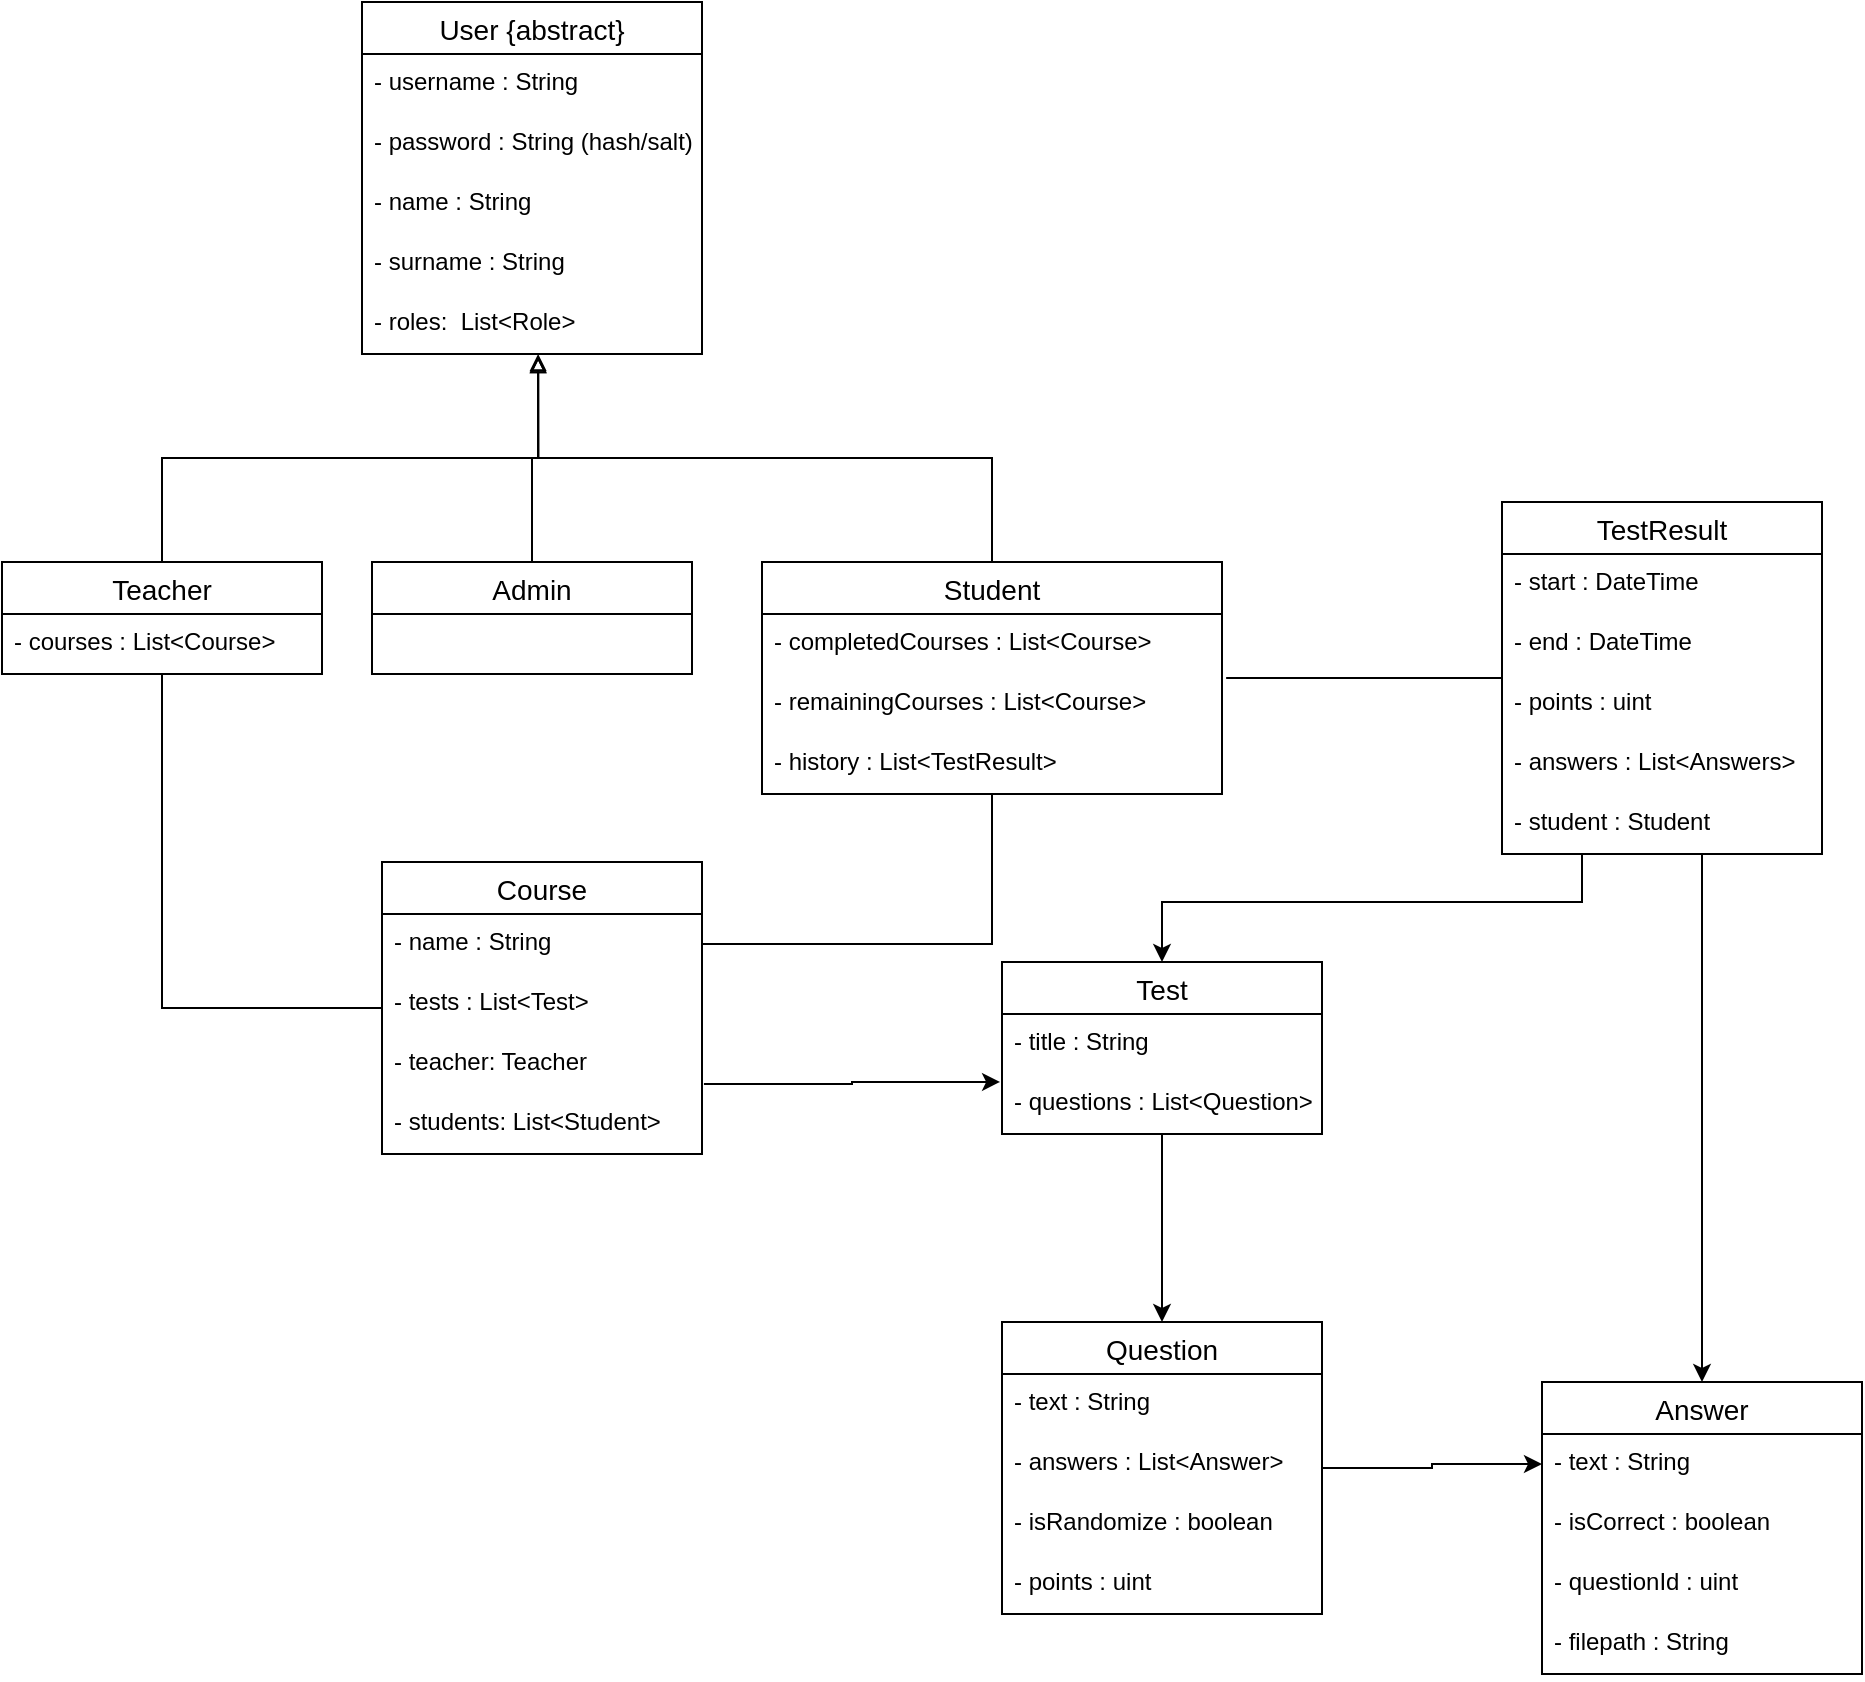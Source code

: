 <mxfile version="15.6.4" type="github">
  <diagram id="GsF133632DpX8cohmdWf" name="Page-1">
    <mxGraphModel dx="1108" dy="450" grid="1" gridSize="10" guides="1" tooltips="1" connect="1" arrows="1" fold="1" page="1" pageScale="1" pageWidth="850" pageHeight="1100" math="0" shadow="0">
      <root>
        <mxCell id="0" />
        <mxCell id="1" parent="0" />
        <mxCell id="XI93lczJGwkAh6IqiCBr-1" value="User {abstract}" style="swimlane;fontStyle=0;childLayout=stackLayout;horizontal=1;startSize=26;horizontalStack=0;resizeParent=1;resizeParentMax=0;resizeLast=0;collapsible=1;marginBottom=0;align=center;fontSize=14;" parent="1" vertex="1">
          <mxGeometry x="200" y="110" width="170" height="176" as="geometry" />
        </mxCell>
        <mxCell id="XI93lczJGwkAh6IqiCBr-2" value="- username : String" style="text;strokeColor=none;fillColor=none;spacingLeft=4;spacingRight=4;overflow=hidden;rotatable=0;points=[[0,0.5],[1,0.5]];portConstraint=eastwest;fontSize=12;" parent="XI93lczJGwkAh6IqiCBr-1" vertex="1">
          <mxGeometry y="26" width="170" height="30" as="geometry" />
        </mxCell>
        <mxCell id="XI93lczJGwkAh6IqiCBr-3" value="- password : String (hash/salt)" style="text;strokeColor=none;fillColor=none;spacingLeft=4;spacingRight=4;overflow=hidden;rotatable=0;points=[[0,0.5],[1,0.5]];portConstraint=eastwest;fontSize=12;" parent="XI93lczJGwkAh6IqiCBr-1" vertex="1">
          <mxGeometry y="56" width="170" height="30" as="geometry" />
        </mxCell>
        <mxCell id="XI93lczJGwkAh6IqiCBr-4" value="- name : String" style="text;strokeColor=none;fillColor=none;spacingLeft=4;spacingRight=4;overflow=hidden;rotatable=0;points=[[0,0.5],[1,0.5]];portConstraint=eastwest;fontSize=12;" parent="XI93lczJGwkAh6IqiCBr-1" vertex="1">
          <mxGeometry y="86" width="170" height="30" as="geometry" />
        </mxCell>
        <mxCell id="XI93lczJGwkAh6IqiCBr-5" value="- surname : String" style="text;strokeColor=none;fillColor=none;spacingLeft=4;spacingRight=4;overflow=hidden;rotatable=0;points=[[0,0.5],[1,0.5]];portConstraint=eastwest;fontSize=12;" parent="XI93lczJGwkAh6IqiCBr-1" vertex="1">
          <mxGeometry y="116" width="170" height="30" as="geometry" />
        </mxCell>
        <mxCell id="XI93lczJGwkAh6IqiCBr-11" value="- roles:  List&lt;Role&gt; " style="text;strokeColor=none;fillColor=none;spacingLeft=4;spacingRight=4;overflow=hidden;rotatable=0;points=[[0,0.5],[1,0.5]];portConstraint=eastwest;fontSize=12;" parent="XI93lczJGwkAh6IqiCBr-1" vertex="1">
          <mxGeometry y="146" width="170" height="30" as="geometry" />
        </mxCell>
        <mxCell id="XI93lczJGwkAh6IqiCBr-25" style="edgeStyle=orthogonalEdgeStyle;rounded=0;orthogonalLoop=1;jettySize=auto;html=1;entryX=-0.006;entryY=1.133;entryDx=0;entryDy=0;entryPerimeter=0;exitX=1.006;exitY=-0.167;exitDx=0;exitDy=0;exitPerimeter=0;" parent="1" source="XI93lczJGwkAh6IqiCBr-43" target="XI93lczJGwkAh6IqiCBr-23" edge="1">
          <mxGeometry relative="1" as="geometry" />
        </mxCell>
        <mxCell id="XI93lczJGwkAh6IqiCBr-40" style="edgeStyle=orthogonalEdgeStyle;rounded=0;orthogonalLoop=1;jettySize=auto;html=1;entryX=0.5;entryY=1;entryDx=0;entryDy=0;endArrow=none;endFill=0;startArrow=none;startFill=0;" parent="1" source="XI93lczJGwkAh6IqiCBr-18" target="XI93lczJGwkAh6IqiCBr-26" edge="1">
          <mxGeometry relative="1" as="geometry" />
        </mxCell>
        <mxCell id="XI93lczJGwkAh6IqiCBr-18" value="Course" style="swimlane;fontStyle=0;childLayout=stackLayout;horizontal=1;startSize=26;horizontalStack=0;resizeParent=1;resizeParentMax=0;resizeLast=0;collapsible=1;marginBottom=0;align=center;fontSize=14;" parent="1" vertex="1">
          <mxGeometry x="210" y="540" width="160" height="146" as="geometry" />
        </mxCell>
        <mxCell id="XI93lczJGwkAh6IqiCBr-19" value="- name : String" style="text;strokeColor=none;fillColor=none;spacingLeft=4;spacingRight=4;overflow=hidden;rotatable=0;points=[[0,0.5],[1,0.5]];portConstraint=eastwest;fontSize=12;" parent="XI93lczJGwkAh6IqiCBr-18" vertex="1">
          <mxGeometry y="26" width="160" height="30" as="geometry" />
        </mxCell>
        <mxCell id="XI93lczJGwkAh6IqiCBr-20" value="- tests : List&lt;Test&gt;" style="text;strokeColor=none;fillColor=none;spacingLeft=4;spacingRight=4;overflow=hidden;rotatable=0;points=[[0,0.5],[1,0.5]];portConstraint=eastwest;fontSize=12;" parent="XI93lczJGwkAh6IqiCBr-18" vertex="1">
          <mxGeometry y="56" width="160" height="30" as="geometry" />
        </mxCell>
        <mxCell id="XI93lczJGwkAh6IqiCBr-24" value="- teacher: Teacher" style="text;strokeColor=none;fillColor=none;spacingLeft=4;spacingRight=4;overflow=hidden;rotatable=0;points=[[0,0.5],[1,0.5]];portConstraint=eastwest;fontSize=12;" parent="XI93lczJGwkAh6IqiCBr-18" vertex="1">
          <mxGeometry y="86" width="160" height="30" as="geometry" />
        </mxCell>
        <mxCell id="XI93lczJGwkAh6IqiCBr-43" value="- students: List&lt;Student&gt;" style="text;strokeColor=none;fillColor=none;spacingLeft=4;spacingRight=4;overflow=hidden;rotatable=0;points=[[0,0.5],[1,0.5]];portConstraint=eastwest;fontSize=12;" parent="XI93lczJGwkAh6IqiCBr-18" vertex="1">
          <mxGeometry y="116" width="160" height="30" as="geometry" />
        </mxCell>
        <mxCell id="JYvuSjB36RLCYonH_cz1-10" style="edgeStyle=orthogonalEdgeStyle;rounded=0;orthogonalLoop=1;jettySize=auto;html=1;entryX=0.5;entryY=0;entryDx=0;entryDy=0;" parent="1" source="XI93lczJGwkAh6IqiCBr-21" target="JYvuSjB36RLCYonH_cz1-4" edge="1">
          <mxGeometry relative="1" as="geometry" />
        </mxCell>
        <mxCell id="XI93lczJGwkAh6IqiCBr-21" value="Test" style="swimlane;fontStyle=0;childLayout=stackLayout;horizontal=1;startSize=26;horizontalStack=0;resizeParent=1;resizeParentMax=0;resizeLast=0;collapsible=1;marginBottom=0;align=center;fontSize=14;" parent="1" vertex="1">
          <mxGeometry x="520" y="590" width="160" height="86" as="geometry" />
        </mxCell>
        <mxCell id="XI93lczJGwkAh6IqiCBr-23" value="- title : String" style="text;strokeColor=none;fillColor=none;spacingLeft=4;spacingRight=4;overflow=hidden;rotatable=0;points=[[0,0.5],[1,0.5]];portConstraint=eastwest;fontSize=12;" parent="XI93lczJGwkAh6IqiCBr-21" vertex="1">
          <mxGeometry y="26" width="160" height="30" as="geometry" />
        </mxCell>
        <mxCell id="JYvuSjB36RLCYonH_cz1-42" value="- questions : List&lt;Question&gt;" style="text;strokeColor=none;fillColor=none;spacingLeft=4;spacingRight=4;overflow=hidden;rotatable=0;points=[[0,0.5],[1,0.5]];portConstraint=eastwest;fontSize=12;" parent="XI93lczJGwkAh6IqiCBr-21" vertex="1">
          <mxGeometry y="56" width="160" height="30" as="geometry" />
        </mxCell>
        <mxCell id="XI93lczJGwkAh6IqiCBr-36" style="edgeStyle=orthogonalEdgeStyle;rounded=0;orthogonalLoop=1;jettySize=auto;html=1;entryX=0.518;entryY=1.033;entryDx=0;entryDy=0;entryPerimeter=0;endArrow=block;endFill=0;" parent="1" source="XI93lczJGwkAh6IqiCBr-26" target="XI93lczJGwkAh6IqiCBr-11" edge="1">
          <mxGeometry relative="1" as="geometry" />
        </mxCell>
        <mxCell id="XI93lczJGwkAh6IqiCBr-26" value="Teacher" style="swimlane;fontStyle=0;childLayout=stackLayout;horizontal=1;startSize=26;horizontalStack=0;resizeParent=1;resizeParentMax=0;resizeLast=0;collapsible=1;marginBottom=0;align=center;fontSize=14;" parent="1" vertex="1">
          <mxGeometry x="20" y="390" width="160" height="56" as="geometry" />
        </mxCell>
        <mxCell id="XI93lczJGwkAh6IqiCBr-46" value="- courses : List&lt;Course&gt;" style="text;strokeColor=none;fillColor=none;spacingLeft=4;spacingRight=4;overflow=hidden;rotatable=0;points=[[0,0.5],[1,0.5]];portConstraint=eastwest;fontSize=12;" parent="XI93lczJGwkAh6IqiCBr-26" vertex="1">
          <mxGeometry y="26" width="160" height="30" as="geometry" />
        </mxCell>
        <mxCell id="XI93lczJGwkAh6IqiCBr-37" style="edgeStyle=orthogonalEdgeStyle;rounded=0;orthogonalLoop=1;jettySize=auto;html=1;entryX=0.518;entryY=1;entryDx=0;entryDy=0;entryPerimeter=0;endArrow=block;endFill=0;" parent="1" source="XI93lczJGwkAh6IqiCBr-29" target="XI93lczJGwkAh6IqiCBr-11" edge="1">
          <mxGeometry relative="1" as="geometry" />
        </mxCell>
        <mxCell id="XI93lczJGwkAh6IqiCBr-29" value="Admin" style="swimlane;fontStyle=0;childLayout=stackLayout;horizontal=1;startSize=26;horizontalStack=0;resizeParent=1;resizeParentMax=0;resizeLast=0;collapsible=1;marginBottom=0;align=center;fontSize=14;" parent="1" vertex="1">
          <mxGeometry x="205" y="390" width="160" height="56" as="geometry" />
        </mxCell>
        <mxCell id="XI93lczJGwkAh6IqiCBr-38" style="edgeStyle=orthogonalEdgeStyle;rounded=0;orthogonalLoop=1;jettySize=auto;html=1;entryX=0.518;entryY=1.033;entryDx=0;entryDy=0;entryPerimeter=0;endArrow=block;endFill=0;" parent="1" source="XI93lczJGwkAh6IqiCBr-32" target="XI93lczJGwkAh6IqiCBr-11" edge="1">
          <mxGeometry relative="1" as="geometry" />
        </mxCell>
        <mxCell id="XI93lczJGwkAh6IqiCBr-41" style="edgeStyle=orthogonalEdgeStyle;rounded=0;orthogonalLoop=1;jettySize=auto;html=1;entryX=1;entryY=0.5;entryDx=0;entryDy=0;endArrow=none;endFill=0;" parent="1" source="XI93lczJGwkAh6IqiCBr-32" target="XI93lczJGwkAh6IqiCBr-19" edge="1">
          <mxGeometry relative="1" as="geometry" />
        </mxCell>
        <mxCell id="XI93lczJGwkAh6IqiCBr-32" value="Student" style="swimlane;fontStyle=0;childLayout=stackLayout;horizontal=1;startSize=26;horizontalStack=0;resizeParent=1;resizeParentMax=0;resizeLast=0;collapsible=1;marginBottom=0;align=center;fontSize=14;" parent="1" vertex="1">
          <mxGeometry x="400" y="390" width="230" height="116" as="geometry" />
        </mxCell>
        <mxCell id="XI93lczJGwkAh6IqiCBr-42" value="- completedCourses : List&lt;Course&gt;" style="text;strokeColor=none;fillColor=none;spacingLeft=4;spacingRight=4;overflow=hidden;rotatable=0;points=[[0,0.5],[1,0.5]];portConstraint=eastwest;fontSize=12;" parent="XI93lczJGwkAh6IqiCBr-32" vertex="1">
          <mxGeometry y="26" width="230" height="30" as="geometry" />
        </mxCell>
        <mxCell id="XI93lczJGwkAh6IqiCBr-44" value="- remainingCourses : List&lt;Course&gt;" style="text;strokeColor=none;fillColor=none;spacingLeft=4;spacingRight=4;overflow=hidden;rotatable=0;points=[[0,0.5],[1,0.5]];portConstraint=eastwest;fontSize=12;" parent="XI93lczJGwkAh6IqiCBr-32" vertex="1">
          <mxGeometry y="56" width="230" height="30" as="geometry" />
        </mxCell>
        <mxCell id="JYvuSjB36RLCYonH_cz1-25" value="- history : List&lt;TestResult&gt;" style="text;strokeColor=none;fillColor=none;spacingLeft=4;spacingRight=4;overflow=hidden;rotatable=0;points=[[0,0.5],[1,0.5]];portConstraint=eastwest;fontSize=12;" parent="XI93lczJGwkAh6IqiCBr-32" vertex="1">
          <mxGeometry y="86" width="230" height="30" as="geometry" />
        </mxCell>
        <mxCell id="JYvuSjB36RLCYonH_cz1-11" style="edgeStyle=orthogonalEdgeStyle;rounded=0;orthogonalLoop=1;jettySize=auto;html=1;entryX=0;entryY=0.5;entryDx=0;entryDy=0;" parent="1" source="JYvuSjB36RLCYonH_cz1-4" target="JYvuSjB36RLCYonH_cz1-12" edge="1">
          <mxGeometry relative="1" as="geometry" />
        </mxCell>
        <mxCell id="JYvuSjB36RLCYonH_cz1-4" value="Question" style="swimlane;fontStyle=0;childLayout=stackLayout;horizontal=1;startSize=26;horizontalStack=0;resizeParent=1;resizeParentMax=0;resizeLast=0;collapsible=1;marginBottom=0;align=center;fontSize=14;" parent="1" vertex="1">
          <mxGeometry x="520" y="770" width="160" height="146" as="geometry" />
        </mxCell>
        <mxCell id="JYvuSjB36RLCYonH_cz1-9" value="- text : String" style="text;strokeColor=none;fillColor=none;spacingLeft=4;spacingRight=4;overflow=hidden;rotatable=0;points=[[0,0.5],[1,0.5]];portConstraint=eastwest;fontSize=12;" parent="JYvuSjB36RLCYonH_cz1-4" vertex="1">
          <mxGeometry y="26" width="160" height="30" as="geometry" />
        </mxCell>
        <mxCell id="JYvuSjB36RLCYonH_cz1-5" value="- answers : List&lt;Answer&gt;" style="text;strokeColor=none;fillColor=none;spacingLeft=4;spacingRight=4;overflow=hidden;rotatable=0;points=[[0,0.5],[1,0.5]];portConstraint=eastwest;fontSize=12;" parent="JYvuSjB36RLCYonH_cz1-4" vertex="1">
          <mxGeometry y="56" width="160" height="30" as="geometry" />
        </mxCell>
        <mxCell id="JYvuSjB36RLCYonH_cz1-8" value="- isRandomize : boolean" style="text;strokeColor=none;fillColor=none;spacingLeft=4;spacingRight=4;overflow=hidden;rotatable=0;points=[[0,0.5],[1,0.5]];portConstraint=eastwest;fontSize=12;" parent="JYvuSjB36RLCYonH_cz1-4" vertex="1">
          <mxGeometry y="86" width="160" height="30" as="geometry" />
        </mxCell>
        <mxCell id="JYvuSjB36RLCYonH_cz1-13" value="- points : uint" style="text;strokeColor=none;fillColor=none;spacingLeft=4;spacingRight=4;overflow=hidden;rotatable=0;points=[[0,0.5],[1,0.5]];portConstraint=eastwest;fontSize=12;" parent="JYvuSjB36RLCYonH_cz1-4" vertex="1">
          <mxGeometry y="116" width="160" height="30" as="geometry" />
        </mxCell>
        <mxCell id="JYvuSjB36RLCYonH_cz1-6" value="Answer" style="swimlane;fontStyle=0;childLayout=stackLayout;horizontal=1;startSize=26;horizontalStack=0;resizeParent=1;resizeParentMax=0;resizeLast=0;collapsible=1;marginBottom=0;align=center;fontSize=14;" parent="1" vertex="1">
          <mxGeometry x="790" y="800" width="160" height="146" as="geometry" />
        </mxCell>
        <mxCell id="JYvuSjB36RLCYonH_cz1-12" value="- text : String" style="text;strokeColor=none;fillColor=none;spacingLeft=4;spacingRight=4;overflow=hidden;rotatable=0;points=[[0,0.5],[1,0.5]];portConstraint=eastwest;fontSize=12;" parent="JYvuSjB36RLCYonH_cz1-6" vertex="1">
          <mxGeometry y="26" width="160" height="30" as="geometry" />
        </mxCell>
        <mxCell id="JYvuSjB36RLCYonH_cz1-7" value="- isCorrect : boolean" style="text;strokeColor=none;fillColor=none;spacingLeft=4;spacingRight=4;overflow=hidden;rotatable=0;points=[[0,0.5],[1,0.5]];portConstraint=eastwest;fontSize=12;" parent="JYvuSjB36RLCYonH_cz1-6" vertex="1">
          <mxGeometry y="56" width="160" height="30" as="geometry" />
        </mxCell>
        <mxCell id="QNPSiY767LJiNjzE8Uz4-4" value="- questionId : uint" style="text;strokeColor=none;fillColor=none;spacingLeft=4;spacingRight=4;overflow=hidden;rotatable=0;points=[[0,0.5],[1,0.5]];portConstraint=eastwest;fontSize=12;" vertex="1" parent="JYvuSjB36RLCYonH_cz1-6">
          <mxGeometry y="86" width="160" height="30" as="geometry" />
        </mxCell>
        <mxCell id="QNPSiY767LJiNjzE8Uz4-6" value="- filepath : String" style="text;strokeColor=none;fillColor=none;spacingLeft=4;spacingRight=4;overflow=hidden;rotatable=0;points=[[0,0.5],[1,0.5]];portConstraint=eastwest;fontSize=12;" vertex="1" parent="JYvuSjB36RLCYonH_cz1-6">
          <mxGeometry y="116" width="160" height="30" as="geometry" />
        </mxCell>
        <mxCell id="JYvuSjB36RLCYonH_cz1-19" style="edgeStyle=orthogonalEdgeStyle;rounded=0;orthogonalLoop=1;jettySize=auto;html=1;entryX=1.009;entryY=1.067;entryDx=0;entryDy=0;endArrow=none;endFill=0;startArrow=none;startFill=0;entryPerimeter=0;" parent="1" source="JYvuSjB36RLCYonH_cz1-15" target="XI93lczJGwkAh6IqiCBr-42" edge="1">
          <mxGeometry relative="1" as="geometry">
            <Array as="points" />
          </mxGeometry>
        </mxCell>
        <mxCell id="JYvuSjB36RLCYonH_cz1-21" style="edgeStyle=orthogonalEdgeStyle;rounded=0;orthogonalLoop=1;jettySize=auto;html=1;entryX=0.5;entryY=0;entryDx=0;entryDy=0;" parent="1" source="JYvuSjB36RLCYonH_cz1-15" target="XI93lczJGwkAh6IqiCBr-21" edge="1">
          <mxGeometry relative="1" as="geometry">
            <Array as="points">
              <mxPoint x="810" y="560" />
              <mxPoint x="600" y="560" />
            </Array>
          </mxGeometry>
        </mxCell>
        <mxCell id="QNPSiY767LJiNjzE8Uz4-5" style="edgeStyle=orthogonalEdgeStyle;rounded=0;orthogonalLoop=1;jettySize=auto;html=1;entryX=0.5;entryY=0;entryDx=0;entryDy=0;" edge="1" parent="1" source="JYvuSjB36RLCYonH_cz1-15" target="JYvuSjB36RLCYonH_cz1-6">
          <mxGeometry relative="1" as="geometry">
            <Array as="points">
              <mxPoint x="870" y="560" />
              <mxPoint x="870" y="560" />
            </Array>
          </mxGeometry>
        </mxCell>
        <mxCell id="JYvuSjB36RLCYonH_cz1-15" value="TestResult" style="swimlane;fontStyle=0;childLayout=stackLayout;horizontal=1;startSize=26;horizontalStack=0;resizeParent=1;resizeParentMax=0;resizeLast=0;collapsible=1;marginBottom=0;align=center;fontSize=14;" parent="1" vertex="1">
          <mxGeometry x="770" y="360" width="160" height="176" as="geometry" />
        </mxCell>
        <mxCell id="JYvuSjB36RLCYonH_cz1-16" value="- start : DateTime" style="text;strokeColor=none;fillColor=none;spacingLeft=4;spacingRight=4;overflow=hidden;rotatable=0;points=[[0,0.5],[1,0.5]];portConstraint=eastwest;fontSize=12;" parent="JYvuSjB36RLCYonH_cz1-15" vertex="1">
          <mxGeometry y="26" width="160" height="30" as="geometry" />
        </mxCell>
        <mxCell id="JYvuSjB36RLCYonH_cz1-17" value="- end : DateTime" style="text;strokeColor=none;fillColor=none;spacingLeft=4;spacingRight=4;overflow=hidden;rotatable=0;points=[[0,0.5],[1,0.5]];portConstraint=eastwest;fontSize=12;" parent="JYvuSjB36RLCYonH_cz1-15" vertex="1">
          <mxGeometry y="56" width="160" height="30" as="geometry" />
        </mxCell>
        <mxCell id="JYvuSjB36RLCYonH_cz1-18" value="- points : uint" style="text;strokeColor=none;fillColor=none;spacingLeft=4;spacingRight=4;overflow=hidden;rotatable=0;points=[[0,0.5],[1,0.5]];portConstraint=eastwest;fontSize=12;" parent="JYvuSjB36RLCYonH_cz1-15" vertex="1">
          <mxGeometry y="86" width="160" height="30" as="geometry" />
        </mxCell>
        <mxCell id="JYvuSjB36RLCYonH_cz1-24" value="- answers : List&lt;Answers&gt;" style="text;strokeColor=none;fillColor=none;spacingLeft=4;spacingRight=4;overflow=hidden;rotatable=0;points=[[0,0.5],[1,0.5]];portConstraint=eastwest;fontSize=12;" parent="JYvuSjB36RLCYonH_cz1-15" vertex="1">
          <mxGeometry y="116" width="160" height="30" as="geometry" />
        </mxCell>
        <mxCell id="JYvuSjB36RLCYonH_cz1-41" value="- student : Student" style="text;strokeColor=none;fillColor=none;spacingLeft=4;spacingRight=4;overflow=hidden;rotatable=0;points=[[0,0.5],[1,0.5]];portConstraint=eastwest;fontSize=12;" parent="JYvuSjB36RLCYonH_cz1-15" vertex="1">
          <mxGeometry y="146" width="160" height="30" as="geometry" />
        </mxCell>
      </root>
    </mxGraphModel>
  </diagram>
</mxfile>
